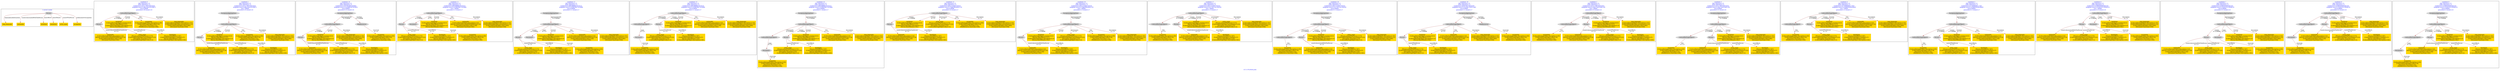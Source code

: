 digraph n0 {
fontcolor="blue"
remincross="true"
label="s11-s-19-artists.json"
subgraph cluster_0 {
label="1-correct model"
n2[style="filled",color="white",fillcolor="lightgray",label="Person1"];
n3[shape="plaintext",style="filled",fillcolor="gold",label="long_biography"];
n4[shape="plaintext",style="filled",fillcolor="gold",label="nationality"];
n5[shape="plaintext",style="filled",fillcolor="gold",label="birthDate"];
n6[shape="plaintext",style="filled",fillcolor="gold",label="deathDate"];
n7[shape="plaintext",style="filled",fillcolor="gold",label="artist_name"];
n8[shape="plaintext",style="filled",fillcolor="gold",label="occupation"];
}
subgraph cluster_1 {
label="candidate 0\nlink coherence:1.0\nnode coherence:1.0\nconfidence:0.42511789763835833\nmapping score:0.5861504103238971\ncost:6.99996\n-precision:0.29-recall:0.33"
n10[style="filled",color="white",fillcolor="lightgray",label="CulturalHeritageObject1"];
n11[style="filled",color="white",fillcolor="lightgray",label="Person1"];
n12[shape="plaintext",style="filled",fillcolor="gold",label="nationality\n[CulturalHeritageObject,description,0.42]\n[Person,countryAssociatedWithThePerson,0.29]\n[CulturalHeritageObject,title,0.244]\n[Document,classLink,0.045]"];
n13[shape="plaintext",style="filled",fillcolor="gold",label="birthDate\n[CulturalHeritageObject,created,0.613]\n[Person,dateOfBirth,0.227]\n[CulturalHeritageObject,description,0.12]\n[Person,dateOfDeath,0.041]"];
n14[shape="plaintext",style="filled",fillcolor="gold",label="artist_name\n[Person,nameOfThePerson,0.373]\n[CulturalHeritageObject,provenance,0.253]\n[Document,classLink,0.223]\n[CulturalHeritageObject,title,0.15]"];
n15[shape="plaintext",style="filled",fillcolor="gold",label="occupation\n[CulturalHeritageObject,description,0.595]\n[CulturalHeritageObject,title,0.18]\n[Document,classLink,0.131]\n[WebResource,classLink,0.094]"];
n16[shape="plaintext",style="filled",fillcolor="gold",label="long_biography\n[CulturalHeritageObject,description,0.707]\n[CulturalHeritageObject,provenance,0.152]\n[CulturalHeritageObject,title,0.083]\n[Document,classLink,0.058]"];
n17[shape="plaintext",style="filled",fillcolor="gold",label="deathDate\n[Person,dateOfBirth,0.387]\n[CulturalHeritageObject,created,0.37]\n[Person,dateOfDeath,0.182]\n[CulturalHeritageObject,description,0.061]"];
}
subgraph cluster_2 {
label="candidate 1\nlink coherence:1.0\nnode coherence:1.0\nconfidence:0.42511789763835833\nmapping score:0.5861504103238971\ncost:7.99994\n-precision:0.25-recall:0.33"
n19[style="filled",color="white",fillcolor="lightgray",label="CulturalHeritageObject1"];
n20[style="filled",color="white",fillcolor="lightgray",label="Person1"];
n21[style="filled",color="white",fillcolor="lightgray",label="EuropeanaAggregation1"];
n22[shape="plaintext",style="filled",fillcolor="gold",label="nationality\n[CulturalHeritageObject,description,0.42]\n[Person,countryAssociatedWithThePerson,0.29]\n[CulturalHeritageObject,title,0.244]\n[Document,classLink,0.045]"];
n23[shape="plaintext",style="filled",fillcolor="gold",label="birthDate\n[CulturalHeritageObject,created,0.613]\n[Person,dateOfBirth,0.227]\n[CulturalHeritageObject,description,0.12]\n[Person,dateOfDeath,0.041]"];
n24[shape="plaintext",style="filled",fillcolor="gold",label="artist_name\n[Person,nameOfThePerson,0.373]\n[CulturalHeritageObject,provenance,0.253]\n[Document,classLink,0.223]\n[CulturalHeritageObject,title,0.15]"];
n25[shape="plaintext",style="filled",fillcolor="gold",label="occupation\n[CulturalHeritageObject,description,0.595]\n[CulturalHeritageObject,title,0.18]\n[Document,classLink,0.131]\n[WebResource,classLink,0.094]"];
n26[shape="plaintext",style="filled",fillcolor="gold",label="long_biography\n[CulturalHeritageObject,description,0.707]\n[CulturalHeritageObject,provenance,0.152]\n[CulturalHeritageObject,title,0.083]\n[Document,classLink,0.058]"];
n27[shape="plaintext",style="filled",fillcolor="gold",label="deathDate\n[Person,dateOfBirth,0.387]\n[CulturalHeritageObject,created,0.37]\n[Person,dateOfDeath,0.182]\n[CulturalHeritageObject,description,0.061]"];
}
subgraph cluster_3 {
label="candidate 10\nlink coherence:1.0\nnode coherence:1.0\nconfidence:0.4107955862300963\nmapping score:0.5535985287433655\ncost:8.99992\n-precision:0.22-recall:0.33"
n29[style="filled",color="white",fillcolor="lightgray",label="CulturalHeritageObject1"];
n30[style="filled",color="white",fillcolor="lightgray",label="Person1"];
n31[style="filled",color="white",fillcolor="lightgray",label="EuropeanaAggregation1"];
n32[style="filled",color="white",fillcolor="lightgray",label="WebResource1"];
n33[shape="plaintext",style="filled",fillcolor="gold",label="nationality\n[CulturalHeritageObject,description,0.42]\n[Person,countryAssociatedWithThePerson,0.29]\n[CulturalHeritageObject,title,0.244]\n[Document,classLink,0.045]"];
n34[shape="plaintext",style="filled",fillcolor="gold",label="birthDate\n[CulturalHeritageObject,created,0.613]\n[Person,dateOfBirth,0.227]\n[CulturalHeritageObject,description,0.12]\n[Person,dateOfDeath,0.041]"];
n35[shape="plaintext",style="filled",fillcolor="gold",label="artist_name\n[Person,nameOfThePerson,0.373]\n[CulturalHeritageObject,provenance,0.253]\n[Document,classLink,0.223]\n[CulturalHeritageObject,title,0.15]"];
n36[shape="plaintext",style="filled",fillcolor="gold",label="long_biography\n[CulturalHeritageObject,description,0.707]\n[CulturalHeritageObject,provenance,0.152]\n[CulturalHeritageObject,title,0.083]\n[Document,classLink,0.058]"];
n37[shape="plaintext",style="filled",fillcolor="gold",label="occupation\n[CulturalHeritageObject,description,0.595]\n[CulturalHeritageObject,title,0.18]\n[Document,classLink,0.131]\n[WebResource,classLink,0.094]"];
n38[shape="plaintext",style="filled",fillcolor="gold",label="deathDate\n[Person,dateOfBirth,0.387]\n[CulturalHeritageObject,created,0.37]\n[Person,dateOfDeath,0.182]\n[CulturalHeritageObject,description,0.061]"];
}
subgraph cluster_4 {
label="candidate 11\nlink coherence:1.0\nnode coherence:1.0\nconfidence:0.40918888823016525\nmapping score:0.5530629627433884\ncost:7.99996\n-precision:0.12-recall:0.17"
n40[style="filled",color="white",fillcolor="lightgray",label="CulturalHeritageObject1"];
n41[style="filled",color="white",fillcolor="lightgray",label="Person1"];
n42[style="filled",color="white",fillcolor="lightgray",label="Document1"];
n43[shape="plaintext",style="filled",fillcolor="gold",label="birthDate\n[CulturalHeritageObject,created,0.613]\n[Person,dateOfBirth,0.227]\n[CulturalHeritageObject,description,0.12]\n[Person,dateOfDeath,0.041]"];
n44[shape="plaintext",style="filled",fillcolor="gold",label="artist_name\n[Person,nameOfThePerson,0.373]\n[CulturalHeritageObject,provenance,0.253]\n[Document,classLink,0.223]\n[CulturalHeritageObject,title,0.15]"];
n45[shape="plaintext",style="filled",fillcolor="gold",label="nationality\n[CulturalHeritageObject,description,0.42]\n[Person,countryAssociatedWithThePerson,0.29]\n[CulturalHeritageObject,title,0.244]\n[Document,classLink,0.045]"];
n46[shape="plaintext",style="filled",fillcolor="gold",label="long_biography\n[CulturalHeritageObject,description,0.707]\n[CulturalHeritageObject,provenance,0.152]\n[CulturalHeritageObject,title,0.083]\n[Document,classLink,0.058]"];
n47[shape="plaintext",style="filled",fillcolor="gold",label="occupation\n[CulturalHeritageObject,description,0.595]\n[CulturalHeritageObject,title,0.18]\n[Document,classLink,0.131]\n[WebResource,classLink,0.094]"];
n48[shape="plaintext",style="filled",fillcolor="gold",label="deathDate\n[Person,dateOfBirth,0.387]\n[CulturalHeritageObject,created,0.37]\n[Person,dateOfDeath,0.182]\n[CulturalHeritageObject,description,0.061]"];
}
subgraph cluster_5 {
label="candidate 12\nlink coherence:1.0\nnode coherence:1.0\nconfidence:0.40918888823016525\nmapping score:0.5530629627433884\ncost:8.99994\n-precision:0.11-recall:0.17"
n50[style="filled",color="white",fillcolor="lightgray",label="CulturalHeritageObject1"];
n51[style="filled",color="white",fillcolor="lightgray",label="Person1"];
n52[style="filled",color="white",fillcolor="lightgray",label="Document1"];
n53[style="filled",color="white",fillcolor="lightgray",label="EuropeanaAggregation1"];
n54[shape="plaintext",style="filled",fillcolor="gold",label="birthDate\n[CulturalHeritageObject,created,0.613]\n[Person,dateOfBirth,0.227]\n[CulturalHeritageObject,description,0.12]\n[Person,dateOfDeath,0.041]"];
n55[shape="plaintext",style="filled",fillcolor="gold",label="artist_name\n[Person,nameOfThePerson,0.373]\n[CulturalHeritageObject,provenance,0.253]\n[Document,classLink,0.223]\n[CulturalHeritageObject,title,0.15]"];
n56[shape="plaintext",style="filled",fillcolor="gold",label="nationality\n[CulturalHeritageObject,description,0.42]\n[Person,countryAssociatedWithThePerson,0.29]\n[CulturalHeritageObject,title,0.244]\n[Document,classLink,0.045]"];
n57[shape="plaintext",style="filled",fillcolor="gold",label="long_biography\n[CulturalHeritageObject,description,0.707]\n[CulturalHeritageObject,provenance,0.152]\n[CulturalHeritageObject,title,0.083]\n[Document,classLink,0.058]"];
n58[shape="plaintext",style="filled",fillcolor="gold",label="occupation\n[CulturalHeritageObject,description,0.595]\n[CulturalHeritageObject,title,0.18]\n[Document,classLink,0.131]\n[WebResource,classLink,0.094]"];
n59[shape="plaintext",style="filled",fillcolor="gold",label="deathDate\n[Person,dateOfBirth,0.387]\n[CulturalHeritageObject,created,0.37]\n[Person,dateOfDeath,0.182]\n[CulturalHeritageObject,description,0.061]"];
}
subgraph cluster_6 {
label="candidate 13\nlink coherence:1.0\nnode coherence:1.0\nconfidence:0.40918888823016525\nmapping score:0.5530629627433884\ncost:8.99995\n-precision:0.11-recall:0.17"
n61[style="filled",color="white",fillcolor="lightgray",label="CulturalHeritageObject1"];
n62[style="filled",color="white",fillcolor="lightgray",label="CulturalHeritageObject2"];
n63[style="filled",color="white",fillcolor="lightgray",label="Person1"];
n64[style="filled",color="white",fillcolor="lightgray",label="Document2"];
n65[shape="plaintext",style="filled",fillcolor="gold",label="occupation\n[CulturalHeritageObject,description,0.595]\n[CulturalHeritageObject,title,0.18]\n[Document,classLink,0.131]\n[WebResource,classLink,0.094]"];
n66[shape="plaintext",style="filled",fillcolor="gold",label="birthDate\n[CulturalHeritageObject,created,0.613]\n[Person,dateOfBirth,0.227]\n[CulturalHeritageObject,description,0.12]\n[Person,dateOfDeath,0.041]"];
n67[shape="plaintext",style="filled",fillcolor="gold",label="artist_name\n[Person,nameOfThePerson,0.373]\n[CulturalHeritageObject,provenance,0.253]\n[Document,classLink,0.223]\n[CulturalHeritageObject,title,0.15]"];
n68[shape="plaintext",style="filled",fillcolor="gold",label="nationality\n[CulturalHeritageObject,description,0.42]\n[Person,countryAssociatedWithThePerson,0.29]\n[CulturalHeritageObject,title,0.244]\n[Document,classLink,0.045]"];
n69[shape="plaintext",style="filled",fillcolor="gold",label="long_biography\n[CulturalHeritageObject,description,0.707]\n[CulturalHeritageObject,provenance,0.152]\n[CulturalHeritageObject,title,0.083]\n[Document,classLink,0.058]"];
n70[shape="plaintext",style="filled",fillcolor="gold",label="deathDate\n[Person,dateOfBirth,0.387]\n[CulturalHeritageObject,created,0.37]\n[Person,dateOfDeath,0.182]\n[CulturalHeritageObject,description,0.061]"];
}
subgraph cluster_7 {
label="candidate 14\nlink coherence:1.0\nnode coherence:1.0\nconfidence:0.40918888823016525\nmapping score:0.5530629627433884\ncost:9.99993\n-precision:0.1-recall:0.17"
n72[style="filled",color="white",fillcolor="lightgray",label="CulturalHeritageObject1"];
n73[style="filled",color="white",fillcolor="lightgray",label="CulturalHeritageObject2"];
n74[style="filled",color="white",fillcolor="lightgray",label="Person1"];
n75[style="filled",color="white",fillcolor="lightgray",label="Document2"];
n76[style="filled",color="white",fillcolor="lightgray",label="EuropeanaAggregation1"];
n77[shape="plaintext",style="filled",fillcolor="gold",label="occupation\n[CulturalHeritageObject,description,0.595]\n[CulturalHeritageObject,title,0.18]\n[Document,classLink,0.131]\n[WebResource,classLink,0.094]"];
n78[shape="plaintext",style="filled",fillcolor="gold",label="birthDate\n[CulturalHeritageObject,created,0.613]\n[Person,dateOfBirth,0.227]\n[CulturalHeritageObject,description,0.12]\n[Person,dateOfDeath,0.041]"];
n79[shape="plaintext",style="filled",fillcolor="gold",label="artist_name\n[Person,nameOfThePerson,0.373]\n[CulturalHeritageObject,provenance,0.253]\n[Document,classLink,0.223]\n[CulturalHeritageObject,title,0.15]"];
n80[shape="plaintext",style="filled",fillcolor="gold",label="nationality\n[CulturalHeritageObject,description,0.42]\n[Person,countryAssociatedWithThePerson,0.29]\n[CulturalHeritageObject,title,0.244]\n[Document,classLink,0.045]"];
n81[shape="plaintext",style="filled",fillcolor="gold",label="long_biography\n[CulturalHeritageObject,description,0.707]\n[CulturalHeritageObject,provenance,0.152]\n[CulturalHeritageObject,title,0.083]\n[Document,classLink,0.058]"];
n82[shape="plaintext",style="filled",fillcolor="gold",label="deathDate\n[Person,dateOfBirth,0.387]\n[CulturalHeritageObject,created,0.37]\n[Person,dateOfDeath,0.182]\n[CulturalHeritageObject,description,0.061]"];
}
subgraph cluster_8 {
label="candidate 15\nlink coherence:1.0\nnode coherence:1.0\nconfidence:0.4051153483793024\nmapping score:0.5794828939042119\ncost:6.99996\n-precision:0.14-recall:0.17"
n84[style="filled",color="white",fillcolor="lightgray",label="CulturalHeritageObject1"];
n85[style="filled",color="white",fillcolor="lightgray",label="Person1"];
n86[shape="plaintext",style="filled",fillcolor="gold",label="nationality\n[CulturalHeritageObject,description,0.42]\n[Person,countryAssociatedWithThePerson,0.29]\n[CulturalHeritageObject,title,0.244]\n[Document,classLink,0.045]"];
n87[shape="plaintext",style="filled",fillcolor="gold",label="birthDate\n[CulturalHeritageObject,created,0.613]\n[Person,dateOfBirth,0.227]\n[CulturalHeritageObject,description,0.12]\n[Person,dateOfDeath,0.041]"];
n88[shape="plaintext",style="filled",fillcolor="gold",label="artist_name\n[Person,nameOfThePerson,0.373]\n[CulturalHeritageObject,provenance,0.253]\n[Document,classLink,0.223]\n[CulturalHeritageObject,title,0.15]"];
n89[shape="plaintext",style="filled",fillcolor="gold",label="occupation\n[CulturalHeritageObject,description,0.595]\n[CulturalHeritageObject,title,0.18]\n[Document,classLink,0.131]\n[WebResource,classLink,0.094]"];
n90[shape="plaintext",style="filled",fillcolor="gold",label="long_biography\n[CulturalHeritageObject,description,0.707]\n[CulturalHeritageObject,provenance,0.152]\n[CulturalHeritageObject,title,0.083]\n[Document,classLink,0.058]"];
n91[shape="plaintext",style="filled",fillcolor="gold",label="deathDate\n[Person,dateOfBirth,0.387]\n[CulturalHeritageObject,created,0.37]\n[Person,dateOfDeath,0.182]\n[CulturalHeritageObject,description,0.061]"];
}
subgraph cluster_9 {
label="candidate 16\nlink coherence:1.0\nnode coherence:1.0\nconfidence:0.4051153483793024\nmapping score:0.5794828939042119\ncost:7.99994\n-precision:0.12-recall:0.17"
n93[style="filled",color="white",fillcolor="lightgray",label="CulturalHeritageObject1"];
n94[style="filled",color="white",fillcolor="lightgray",label="Person1"];
n95[style="filled",color="white",fillcolor="lightgray",label="EuropeanaAggregation1"];
n96[shape="plaintext",style="filled",fillcolor="gold",label="nationality\n[CulturalHeritageObject,description,0.42]\n[Person,countryAssociatedWithThePerson,0.29]\n[CulturalHeritageObject,title,0.244]\n[Document,classLink,0.045]"];
n97[shape="plaintext",style="filled",fillcolor="gold",label="birthDate\n[CulturalHeritageObject,created,0.613]\n[Person,dateOfBirth,0.227]\n[CulturalHeritageObject,description,0.12]\n[Person,dateOfDeath,0.041]"];
n98[shape="plaintext",style="filled",fillcolor="gold",label="artist_name\n[Person,nameOfThePerson,0.373]\n[CulturalHeritageObject,provenance,0.253]\n[Document,classLink,0.223]\n[CulturalHeritageObject,title,0.15]"];
n99[shape="plaintext",style="filled",fillcolor="gold",label="occupation\n[CulturalHeritageObject,description,0.595]\n[CulturalHeritageObject,title,0.18]\n[Document,classLink,0.131]\n[WebResource,classLink,0.094]"];
n100[shape="plaintext",style="filled",fillcolor="gold",label="long_biography\n[CulturalHeritageObject,description,0.707]\n[CulturalHeritageObject,provenance,0.152]\n[CulturalHeritageObject,title,0.083]\n[Document,classLink,0.058]"];
n101[shape="plaintext",style="filled",fillcolor="gold",label="deathDate\n[Person,dateOfBirth,0.387]\n[CulturalHeritageObject,created,0.37]\n[Person,dateOfDeath,0.182]\n[CulturalHeritageObject,description,0.061]"];
}
subgraph cluster_10 {
label="candidate 17\nlink coherence:1.0\nnode coherence:1.0\nconfidence:0.4051153483793024\nmapping score:0.5517051161264341\ncost:7.99995\n-precision:0.12-recall:0.17"
n103[style="filled",color="white",fillcolor="lightgray",label="CulturalHeritageObject1"];
n104[style="filled",color="white",fillcolor="lightgray",label="CulturalHeritageObject2"];
n105[style="filled",color="white",fillcolor="lightgray",label="Person1"];
n106[shape="plaintext",style="filled",fillcolor="gold",label="nationality\n[CulturalHeritageObject,description,0.42]\n[Person,countryAssociatedWithThePerson,0.29]\n[CulturalHeritageObject,title,0.244]\n[Document,classLink,0.045]"];
n107[shape="plaintext",style="filled",fillcolor="gold",label="birthDate\n[CulturalHeritageObject,created,0.613]\n[Person,dateOfBirth,0.227]\n[CulturalHeritageObject,description,0.12]\n[Person,dateOfDeath,0.041]"];
n108[shape="plaintext",style="filled",fillcolor="gold",label="artist_name\n[Person,nameOfThePerson,0.373]\n[CulturalHeritageObject,provenance,0.253]\n[Document,classLink,0.223]\n[CulturalHeritageObject,title,0.15]"];
n109[shape="plaintext",style="filled",fillcolor="gold",label="long_biography\n[CulturalHeritageObject,description,0.707]\n[CulturalHeritageObject,provenance,0.152]\n[CulturalHeritageObject,title,0.083]\n[Document,classLink,0.058]"];
n110[shape="plaintext",style="filled",fillcolor="gold",label="occupation\n[CulturalHeritageObject,description,0.595]\n[CulturalHeritageObject,title,0.18]\n[Document,classLink,0.131]\n[WebResource,classLink,0.094]"];
n111[shape="plaintext",style="filled",fillcolor="gold",label="deathDate\n[Person,dateOfBirth,0.387]\n[CulturalHeritageObject,created,0.37]\n[Person,dateOfDeath,0.182]\n[CulturalHeritageObject,description,0.061]"];
}
subgraph cluster_11 {
label="candidate 18\nlink coherence:1.0\nnode coherence:1.0\nconfidence:0.4051153483793024\nmapping score:0.5517051161264341\ncost:8.99993\n-precision:0.11-recall:0.17"
n113[style="filled",color="white",fillcolor="lightgray",label="CulturalHeritageObject1"];
n114[style="filled",color="white",fillcolor="lightgray",label="CulturalHeritageObject2"];
n115[style="filled",color="white",fillcolor="lightgray",label="Person1"];
n116[style="filled",color="white",fillcolor="lightgray",label="EuropeanaAggregation1"];
n117[shape="plaintext",style="filled",fillcolor="gold",label="nationality\n[CulturalHeritageObject,description,0.42]\n[Person,countryAssociatedWithThePerson,0.29]\n[CulturalHeritageObject,title,0.244]\n[Document,classLink,0.045]"];
n118[shape="plaintext",style="filled",fillcolor="gold",label="birthDate\n[CulturalHeritageObject,created,0.613]\n[Person,dateOfBirth,0.227]\n[CulturalHeritageObject,description,0.12]\n[Person,dateOfDeath,0.041]"];
n119[shape="plaintext",style="filled",fillcolor="gold",label="artist_name\n[Person,nameOfThePerson,0.373]\n[CulturalHeritageObject,provenance,0.253]\n[Document,classLink,0.223]\n[CulturalHeritageObject,title,0.15]"];
n120[shape="plaintext",style="filled",fillcolor="gold",label="long_biography\n[CulturalHeritageObject,description,0.707]\n[CulturalHeritageObject,provenance,0.152]\n[CulturalHeritageObject,title,0.083]\n[Document,classLink,0.058]"];
n121[shape="plaintext",style="filled",fillcolor="gold",label="occupation\n[CulturalHeritageObject,description,0.595]\n[CulturalHeritageObject,title,0.18]\n[Document,classLink,0.131]\n[WebResource,classLink,0.094]"];
n122[shape="plaintext",style="filled",fillcolor="gold",label="deathDate\n[Person,dateOfBirth,0.387]\n[CulturalHeritageObject,created,0.37]\n[Person,dateOfDeath,0.182]\n[CulturalHeritageObject,description,0.061]"];
}
subgraph cluster_12 {
label="candidate 19\nlink coherence:1.0\nnode coherence:1.0\nconfidence:0.4030785376034387\nmapping score:0.5510261792011463\ncost:8.99992\n-precision:0.11-recall:0.17"
n124[style="filled",color="white",fillcolor="lightgray",label="CulturalHeritageObject1"];
n125[style="filled",color="white",fillcolor="lightgray",label="Person1"];
n126[style="filled",color="white",fillcolor="lightgray",label="EuropeanaAggregation1"];
n127[style="filled",color="white",fillcolor="lightgray",label="WebResource1"];
n128[shape="plaintext",style="filled",fillcolor="gold",label="birthDate\n[CulturalHeritageObject,created,0.613]\n[Person,dateOfBirth,0.227]\n[CulturalHeritageObject,description,0.12]\n[Person,dateOfDeath,0.041]"];
n129[shape="plaintext",style="filled",fillcolor="gold",label="artist_name\n[Person,nameOfThePerson,0.373]\n[CulturalHeritageObject,provenance,0.253]\n[Document,classLink,0.223]\n[CulturalHeritageObject,title,0.15]"];
n130[shape="plaintext",style="filled",fillcolor="gold",label="nationality\n[CulturalHeritageObject,description,0.42]\n[Person,countryAssociatedWithThePerson,0.29]\n[CulturalHeritageObject,title,0.244]\n[Document,classLink,0.045]"];
n131[shape="plaintext",style="filled",fillcolor="gold",label="long_biography\n[CulturalHeritageObject,description,0.707]\n[CulturalHeritageObject,provenance,0.152]\n[CulturalHeritageObject,title,0.083]\n[Document,classLink,0.058]"];
n132[shape="plaintext",style="filled",fillcolor="gold",label="occupation\n[CulturalHeritageObject,description,0.595]\n[CulturalHeritageObject,title,0.18]\n[Document,classLink,0.131]\n[WebResource,classLink,0.094]"];
n133[shape="plaintext",style="filled",fillcolor="gold",label="deathDate\n[Person,dateOfBirth,0.387]\n[CulturalHeritageObject,created,0.37]\n[Person,dateOfDeath,0.182]\n[CulturalHeritageObject,description,0.061]"];
}
subgraph cluster_13 {
label="candidate 2\nlink coherence:1.0\nnode coherence:1.0\nconfidence:0.42511789763835833\nmapping score:0.5583726325461195\ncost:7.99995\n-precision:0.25-recall:0.33"
n135[style="filled",color="white",fillcolor="lightgray",label="CulturalHeritageObject1"];
n136[style="filled",color="white",fillcolor="lightgray",label="CulturalHeritageObject2"];
n137[style="filled",color="white",fillcolor="lightgray",label="Person1"];
n138[shape="plaintext",style="filled",fillcolor="gold",label="nationality\n[CulturalHeritageObject,description,0.42]\n[Person,countryAssociatedWithThePerson,0.29]\n[CulturalHeritageObject,title,0.244]\n[Document,classLink,0.045]"];
n139[shape="plaintext",style="filled",fillcolor="gold",label="birthDate\n[CulturalHeritageObject,created,0.613]\n[Person,dateOfBirth,0.227]\n[CulturalHeritageObject,description,0.12]\n[Person,dateOfDeath,0.041]"];
n140[shape="plaintext",style="filled",fillcolor="gold",label="artist_name\n[Person,nameOfThePerson,0.373]\n[CulturalHeritageObject,provenance,0.253]\n[Document,classLink,0.223]\n[CulturalHeritageObject,title,0.15]"];
n141[shape="plaintext",style="filled",fillcolor="gold",label="long_biography\n[CulturalHeritageObject,description,0.707]\n[CulturalHeritageObject,provenance,0.152]\n[CulturalHeritageObject,title,0.083]\n[Document,classLink,0.058]"];
n142[shape="plaintext",style="filled",fillcolor="gold",label="occupation\n[CulturalHeritageObject,description,0.595]\n[CulturalHeritageObject,title,0.18]\n[Document,classLink,0.131]\n[WebResource,classLink,0.094]"];
n143[shape="plaintext",style="filled",fillcolor="gold",label="deathDate\n[Person,dateOfBirth,0.387]\n[CulturalHeritageObject,created,0.37]\n[Person,dateOfDeath,0.182]\n[CulturalHeritageObject,description,0.061]"];
}
subgraph cluster_14 {
label="candidate 3\nlink coherence:1.0\nnode coherence:1.0\nconfidence:0.42511789763835833\nmapping score:0.5583726325461195\ncost:8.99993\n-precision:0.22-recall:0.33"
n145[style="filled",color="white",fillcolor="lightgray",label="CulturalHeritageObject1"];
n146[style="filled",color="white",fillcolor="lightgray",label="CulturalHeritageObject2"];
n147[style="filled",color="white",fillcolor="lightgray",label="Person1"];
n148[style="filled",color="white",fillcolor="lightgray",label="EuropeanaAggregation1"];
n149[shape="plaintext",style="filled",fillcolor="gold",label="nationality\n[CulturalHeritageObject,description,0.42]\n[Person,countryAssociatedWithThePerson,0.29]\n[CulturalHeritageObject,title,0.244]\n[Document,classLink,0.045]"];
n150[shape="plaintext",style="filled",fillcolor="gold",label="birthDate\n[CulturalHeritageObject,created,0.613]\n[Person,dateOfBirth,0.227]\n[CulturalHeritageObject,description,0.12]\n[Person,dateOfDeath,0.041]"];
n151[shape="plaintext",style="filled",fillcolor="gold",label="artist_name\n[Person,nameOfThePerson,0.373]\n[CulturalHeritageObject,provenance,0.253]\n[Document,classLink,0.223]\n[CulturalHeritageObject,title,0.15]"];
n152[shape="plaintext",style="filled",fillcolor="gold",label="long_biography\n[CulturalHeritageObject,description,0.707]\n[CulturalHeritageObject,provenance,0.152]\n[CulturalHeritageObject,title,0.083]\n[Document,classLink,0.058]"];
n153[shape="plaintext",style="filled",fillcolor="gold",label="occupation\n[CulturalHeritageObject,description,0.595]\n[CulturalHeritageObject,title,0.18]\n[Document,classLink,0.131]\n[WebResource,classLink,0.094]"];
n154[shape="plaintext",style="filled",fillcolor="gold",label="deathDate\n[Person,dateOfBirth,0.387]\n[CulturalHeritageObject,created,0.37]\n[Person,dateOfDeath,0.182]\n[CulturalHeritageObject,description,0.061]"];
}
subgraph cluster_15 {
label="candidate 4\nlink coherence:1.0\nnode coherence:1.0\nconfidence:0.4174008490117007\nmapping score:0.5558002830039003\ncost:7.99995\n-precision:0.12-recall:0.17"
n156[style="filled",color="white",fillcolor="lightgray",label="CulturalHeritageObject1"];
n157[style="filled",color="white",fillcolor="lightgray",label="CulturalHeritageObject2"];
n158[style="filled",color="white",fillcolor="lightgray",label="Person1"];
n159[shape="plaintext",style="filled",fillcolor="gold",label="birthDate\n[CulturalHeritageObject,created,0.613]\n[Person,dateOfBirth,0.227]\n[CulturalHeritageObject,description,0.12]\n[Person,dateOfDeath,0.041]"];
n160[shape="plaintext",style="filled",fillcolor="gold",label="artist_name\n[Person,nameOfThePerson,0.373]\n[CulturalHeritageObject,provenance,0.253]\n[Document,classLink,0.223]\n[CulturalHeritageObject,title,0.15]"];
n161[shape="plaintext",style="filled",fillcolor="gold",label="nationality\n[CulturalHeritageObject,description,0.42]\n[Person,countryAssociatedWithThePerson,0.29]\n[CulturalHeritageObject,title,0.244]\n[Document,classLink,0.045]"];
n162[shape="plaintext",style="filled",fillcolor="gold",label="long_biography\n[CulturalHeritageObject,description,0.707]\n[CulturalHeritageObject,provenance,0.152]\n[CulturalHeritageObject,title,0.083]\n[Document,classLink,0.058]"];
n163[shape="plaintext",style="filled",fillcolor="gold",label="occupation\n[CulturalHeritageObject,description,0.595]\n[CulturalHeritageObject,title,0.18]\n[Document,classLink,0.131]\n[WebResource,classLink,0.094]"];
n164[shape="plaintext",style="filled",fillcolor="gold",label="deathDate\n[Person,dateOfBirth,0.387]\n[CulturalHeritageObject,created,0.37]\n[Person,dateOfDeath,0.182]\n[CulturalHeritageObject,description,0.061]"];
}
subgraph cluster_16 {
label="candidate 5\nlink coherence:1.0\nnode coherence:1.0\nconfidence:0.4174008490117007\nmapping score:0.5558002830039003\ncost:8.99993\n-precision:0.11-recall:0.17"
n166[style="filled",color="white",fillcolor="lightgray",label="CulturalHeritageObject1"];
n167[style="filled",color="white",fillcolor="lightgray",label="CulturalHeritageObject2"];
n168[style="filled",color="white",fillcolor="lightgray",label="Person1"];
n169[style="filled",color="white",fillcolor="lightgray",label="EuropeanaAggregation1"];
n170[shape="plaintext",style="filled",fillcolor="gold",label="birthDate\n[CulturalHeritageObject,created,0.613]\n[Person,dateOfBirth,0.227]\n[CulturalHeritageObject,description,0.12]\n[Person,dateOfDeath,0.041]"];
n171[shape="plaintext",style="filled",fillcolor="gold",label="artist_name\n[Person,nameOfThePerson,0.373]\n[CulturalHeritageObject,provenance,0.253]\n[Document,classLink,0.223]\n[CulturalHeritageObject,title,0.15]"];
n172[shape="plaintext",style="filled",fillcolor="gold",label="nationality\n[CulturalHeritageObject,description,0.42]\n[Person,countryAssociatedWithThePerson,0.29]\n[CulturalHeritageObject,title,0.244]\n[Document,classLink,0.045]"];
n173[shape="plaintext",style="filled",fillcolor="gold",label="long_biography\n[CulturalHeritageObject,description,0.707]\n[CulturalHeritageObject,provenance,0.152]\n[CulturalHeritageObject,title,0.083]\n[Document,classLink,0.058]"];
n174[shape="plaintext",style="filled",fillcolor="gold",label="occupation\n[CulturalHeritageObject,description,0.595]\n[CulturalHeritageObject,title,0.18]\n[Document,classLink,0.131]\n[WebResource,classLink,0.094]"];
n175[shape="plaintext",style="filled",fillcolor="gold",label="deathDate\n[Person,dateOfBirth,0.387]\n[CulturalHeritageObject,created,0.37]\n[Person,dateOfDeath,0.182]\n[CulturalHeritageObject,description,0.061]"];
}
subgraph cluster_17 {
label="candidate 6\nlink coherence:1.0\nnode coherence:1.0\nconfidence:0.41690593685682287\nmapping score:0.5556353122856076\ncost:7.99996\n-precision:0.25-recall:0.33"
n177[style="filled",color="white",fillcolor="lightgray",label="CulturalHeritageObject1"];
n178[style="filled",color="white",fillcolor="lightgray",label="Person1"];
n179[style="filled",color="white",fillcolor="lightgray",label="Document1"];
n180[shape="plaintext",style="filled",fillcolor="gold",label="nationality\n[CulturalHeritageObject,description,0.42]\n[Person,countryAssociatedWithThePerson,0.29]\n[CulturalHeritageObject,title,0.244]\n[Document,classLink,0.045]"];
n181[shape="plaintext",style="filled",fillcolor="gold",label="birthDate\n[CulturalHeritageObject,created,0.613]\n[Person,dateOfBirth,0.227]\n[CulturalHeritageObject,description,0.12]\n[Person,dateOfDeath,0.041]"];
n182[shape="plaintext",style="filled",fillcolor="gold",label="artist_name\n[Person,nameOfThePerson,0.373]\n[CulturalHeritageObject,provenance,0.253]\n[Document,classLink,0.223]\n[CulturalHeritageObject,title,0.15]"];
n183[shape="plaintext",style="filled",fillcolor="gold",label="long_biography\n[CulturalHeritageObject,description,0.707]\n[CulturalHeritageObject,provenance,0.152]\n[CulturalHeritageObject,title,0.083]\n[Document,classLink,0.058]"];
n184[shape="plaintext",style="filled",fillcolor="gold",label="occupation\n[CulturalHeritageObject,description,0.595]\n[CulturalHeritageObject,title,0.18]\n[Document,classLink,0.131]\n[WebResource,classLink,0.094]"];
n185[shape="plaintext",style="filled",fillcolor="gold",label="deathDate\n[Person,dateOfBirth,0.387]\n[CulturalHeritageObject,created,0.37]\n[Person,dateOfDeath,0.182]\n[CulturalHeritageObject,description,0.061]"];
}
subgraph cluster_18 {
label="candidate 7\nlink coherence:1.0\nnode coherence:1.0\nconfidence:0.41690593685682287\nmapping score:0.5556353122856076\ncost:8.99994\n-precision:0.22-recall:0.33"
n187[style="filled",color="white",fillcolor="lightgray",label="CulturalHeritageObject1"];
n188[style="filled",color="white",fillcolor="lightgray",label="Person1"];
n189[style="filled",color="white",fillcolor="lightgray",label="Document1"];
n190[style="filled",color="white",fillcolor="lightgray",label="EuropeanaAggregation1"];
n191[shape="plaintext",style="filled",fillcolor="gold",label="nationality\n[CulturalHeritageObject,description,0.42]\n[Person,countryAssociatedWithThePerson,0.29]\n[CulturalHeritageObject,title,0.244]\n[Document,classLink,0.045]"];
n192[shape="plaintext",style="filled",fillcolor="gold",label="birthDate\n[CulturalHeritageObject,created,0.613]\n[Person,dateOfBirth,0.227]\n[CulturalHeritageObject,description,0.12]\n[Person,dateOfDeath,0.041]"];
n193[shape="plaintext",style="filled",fillcolor="gold",label="artist_name\n[Person,nameOfThePerson,0.373]\n[CulturalHeritageObject,provenance,0.253]\n[Document,classLink,0.223]\n[CulturalHeritageObject,title,0.15]"];
n194[shape="plaintext",style="filled",fillcolor="gold",label="long_biography\n[CulturalHeritageObject,description,0.707]\n[CulturalHeritageObject,provenance,0.152]\n[CulturalHeritageObject,title,0.083]\n[Document,classLink,0.058]"];
n195[shape="plaintext",style="filled",fillcolor="gold",label="occupation\n[CulturalHeritageObject,description,0.595]\n[CulturalHeritageObject,title,0.18]\n[Document,classLink,0.131]\n[WebResource,classLink,0.094]"];
n196[shape="plaintext",style="filled",fillcolor="gold",label="deathDate\n[Person,dateOfBirth,0.387]\n[CulturalHeritageObject,created,0.37]\n[Person,dateOfDeath,0.182]\n[CulturalHeritageObject,description,0.061]"];
}
subgraph cluster_19 {
label="candidate 8\nlink coherence:1.0\nnode coherence:1.0\nconfidence:0.41690593685682287\nmapping score:0.5556353122856076\ncost:8.99995\n-precision:0.22-recall:0.33"
n198[style="filled",color="white",fillcolor="lightgray",label="CulturalHeritageObject1"];
n199[style="filled",color="white",fillcolor="lightgray",label="CulturalHeritageObject2"];
n200[style="filled",color="white",fillcolor="lightgray",label="Person1"];
n201[style="filled",color="white",fillcolor="lightgray",label="Document2"];
n202[shape="plaintext",style="filled",fillcolor="gold",label="nationality\n[CulturalHeritageObject,description,0.42]\n[Person,countryAssociatedWithThePerson,0.29]\n[CulturalHeritageObject,title,0.244]\n[Document,classLink,0.045]"];
n203[shape="plaintext",style="filled",fillcolor="gold",label="occupation\n[CulturalHeritageObject,description,0.595]\n[CulturalHeritageObject,title,0.18]\n[Document,classLink,0.131]\n[WebResource,classLink,0.094]"];
n204[shape="plaintext",style="filled",fillcolor="gold",label="birthDate\n[CulturalHeritageObject,created,0.613]\n[Person,dateOfBirth,0.227]\n[CulturalHeritageObject,description,0.12]\n[Person,dateOfDeath,0.041]"];
n205[shape="plaintext",style="filled",fillcolor="gold",label="artist_name\n[Person,nameOfThePerson,0.373]\n[CulturalHeritageObject,provenance,0.253]\n[Document,classLink,0.223]\n[CulturalHeritageObject,title,0.15]"];
n206[shape="plaintext",style="filled",fillcolor="gold",label="long_biography\n[CulturalHeritageObject,description,0.707]\n[CulturalHeritageObject,provenance,0.152]\n[CulturalHeritageObject,title,0.083]\n[Document,classLink,0.058]"];
n207[shape="plaintext",style="filled",fillcolor="gold",label="deathDate\n[Person,dateOfBirth,0.387]\n[CulturalHeritageObject,created,0.37]\n[Person,dateOfDeath,0.182]\n[CulturalHeritageObject,description,0.061]"];
}
subgraph cluster_20 {
label="candidate 9\nlink coherence:1.0\nnode coherence:1.0\nconfidence:0.41690593685682287\nmapping score:0.5556353122856076\ncost:9.99993\n-precision:0.2-recall:0.33"
n209[style="filled",color="white",fillcolor="lightgray",label="CulturalHeritageObject1"];
n210[style="filled",color="white",fillcolor="lightgray",label="CulturalHeritageObject2"];
n211[style="filled",color="white",fillcolor="lightgray",label="Person1"];
n212[style="filled",color="white",fillcolor="lightgray",label="Document2"];
n213[style="filled",color="white",fillcolor="lightgray",label="EuropeanaAggregation1"];
n214[shape="plaintext",style="filled",fillcolor="gold",label="nationality\n[CulturalHeritageObject,description,0.42]\n[Person,countryAssociatedWithThePerson,0.29]\n[CulturalHeritageObject,title,0.244]\n[Document,classLink,0.045]"];
n215[shape="plaintext",style="filled",fillcolor="gold",label="occupation\n[CulturalHeritageObject,description,0.595]\n[CulturalHeritageObject,title,0.18]\n[Document,classLink,0.131]\n[WebResource,classLink,0.094]"];
n216[shape="plaintext",style="filled",fillcolor="gold",label="birthDate\n[CulturalHeritageObject,created,0.613]\n[Person,dateOfBirth,0.227]\n[CulturalHeritageObject,description,0.12]\n[Person,dateOfDeath,0.041]"];
n217[shape="plaintext",style="filled",fillcolor="gold",label="artist_name\n[Person,nameOfThePerson,0.373]\n[CulturalHeritageObject,provenance,0.253]\n[Document,classLink,0.223]\n[CulturalHeritageObject,title,0.15]"];
n218[shape="plaintext",style="filled",fillcolor="gold",label="long_biography\n[CulturalHeritageObject,description,0.707]\n[CulturalHeritageObject,provenance,0.152]\n[CulturalHeritageObject,title,0.083]\n[Document,classLink,0.058]"];
n219[shape="plaintext",style="filled",fillcolor="gold",label="deathDate\n[Person,dateOfBirth,0.387]\n[CulturalHeritageObject,created,0.37]\n[Person,dateOfDeath,0.182]\n[CulturalHeritageObject,description,0.061]"];
}
n2 -> n3[color="brown",fontcolor="black",label="biographicalInformation"]
n2 -> n4[color="brown",fontcolor="black",label="countryAssociatedWithThePerson"]
n2 -> n5[color="brown",fontcolor="black",label="dateOfBirth"]
n2 -> n6[color="brown",fontcolor="black",label="dateOfDeath"]
n2 -> n7[color="brown",fontcolor="black",label="nameOfThePerson"]
n2 -> n8[color="brown",fontcolor="black",label="professionOrOccupation"]
n10 -> n11[color="brown",fontcolor="black",label="creator\nw=0.99996"]
n11 -> n12[color="brown",fontcolor="black",label="countryAssociatedWithThePerson\nw=1.0"]
n10 -> n13[color="brown",fontcolor="black",label="created\nw=1.0"]
n11 -> n14[color="brown",fontcolor="black",label="nameOfThePerson\nw=1.0"]
n10 -> n15[color="brown",fontcolor="black",label="title\nw=1.0"]
n10 -> n16[color="brown",fontcolor="black",label="description\nw=1.0"]
n11 -> n17[color="brown",fontcolor="black",label="dateOfBirth\nw=1.0"]
n19 -> n20[color="brown",fontcolor="black",label="creator\nw=0.99996"]
n21 -> n19[color="brown",fontcolor="black",label="aggregatedCHO\nw=0.99998"]
n20 -> n22[color="brown",fontcolor="black",label="countryAssociatedWithThePerson\nw=1.0"]
n19 -> n23[color="brown",fontcolor="black",label="created\nw=1.0"]
n20 -> n24[color="brown",fontcolor="black",label="nameOfThePerson\nw=1.0"]
n19 -> n25[color="brown",fontcolor="black",label="title\nw=1.0"]
n19 -> n26[color="brown",fontcolor="black",label="description\nw=1.0"]
n20 -> n27[color="brown",fontcolor="black",label="dateOfBirth\nw=1.0"]
n29 -> n30[color="brown",fontcolor="black",label="creator\nw=0.99996"]
n31 -> n29[color="brown",fontcolor="black",label="aggregatedCHO\nw=0.99998"]
n31 -> n32[color="brown",fontcolor="black",label="hasView\nw=0.99998"]
n30 -> n33[color="brown",fontcolor="black",label="countryAssociatedWithThePerson\nw=1.0"]
n29 -> n34[color="brown",fontcolor="black",label="created\nw=1.0"]
n30 -> n35[color="brown",fontcolor="black",label="nameOfThePerson\nw=1.0"]
n29 -> n36[color="brown",fontcolor="black",label="description\nw=1.0"]
n32 -> n37[color="brown",fontcolor="black",label="classLink\nw=1.0"]
n30 -> n38[color="brown",fontcolor="black",label="dateOfBirth\nw=1.0"]
n40 -> n41[color="brown",fontcolor="black",label="creator\nw=0.99996"]
n40 -> n42[color="brown",fontcolor="black",label="page\nw=1.0"]
n40 -> n43[color="brown",fontcolor="black",label="created\nw=1.0"]
n41 -> n44[color="brown",fontcolor="black",label="nameOfThePerson\nw=1.0"]
n40 -> n45[color="brown",fontcolor="black",label="title\nw=1.0"]
n40 -> n46[color="brown",fontcolor="black",label="description\nw=1.0"]
n42 -> n47[color="brown",fontcolor="black",label="classLink\nw=1.0"]
n41 -> n48[color="brown",fontcolor="black",label="dateOfBirth\nw=1.0"]
n50 -> n51[color="brown",fontcolor="black",label="creator\nw=0.99996"]
n50 -> n52[color="brown",fontcolor="black",label="page\nw=1.0"]
n53 -> n50[color="brown",fontcolor="black",label="aggregatedCHO\nw=0.99998"]
n50 -> n54[color="brown",fontcolor="black",label="created\nw=1.0"]
n51 -> n55[color="brown",fontcolor="black",label="nameOfThePerson\nw=1.0"]
n50 -> n56[color="brown",fontcolor="black",label="title\nw=1.0"]
n50 -> n57[color="brown",fontcolor="black",label="description\nw=1.0"]
n52 -> n58[color="brown",fontcolor="black",label="classLink\nw=1.0"]
n51 -> n59[color="brown",fontcolor="black",label="dateOfBirth\nw=1.0"]
n61 -> n62[color="brown",fontcolor="black",label="isRelatedTo\nw=0.99999"]
n61 -> n63[color="brown",fontcolor="black",label="creator\nw=0.99996"]
n62 -> n64[color="brown",fontcolor="black",label="page\nw=1.0"]
n64 -> n65[color="brown",fontcolor="black",label="classLink\nw=1.0"]
n61 -> n66[color="brown",fontcolor="black",label="created\nw=1.0"]
n63 -> n67[color="brown",fontcolor="black",label="nameOfThePerson\nw=1.0"]
n61 -> n68[color="brown",fontcolor="black",label="title\nw=1.0"]
n61 -> n69[color="brown",fontcolor="black",label="description\nw=1.0"]
n63 -> n70[color="brown",fontcolor="black",label="dateOfBirth\nw=1.0"]
n72 -> n73[color="brown",fontcolor="black",label="isRelatedTo\nw=0.99999"]
n72 -> n74[color="brown",fontcolor="black",label="creator\nw=0.99996"]
n73 -> n75[color="brown",fontcolor="black",label="page\nw=1.0"]
n76 -> n72[color="brown",fontcolor="black",label="aggregatedCHO\nw=0.99998"]
n75 -> n77[color="brown",fontcolor="black",label="classLink\nw=1.0"]
n72 -> n78[color="brown",fontcolor="black",label="created\nw=1.0"]
n74 -> n79[color="brown",fontcolor="black",label="nameOfThePerson\nw=1.0"]
n72 -> n80[color="brown",fontcolor="black",label="title\nw=1.0"]
n72 -> n81[color="brown",fontcolor="black",label="description\nw=1.0"]
n74 -> n82[color="brown",fontcolor="black",label="dateOfBirth\nw=1.0"]
n84 -> n85[color="brown",fontcolor="black",label="creator\nw=0.99996"]
n85 -> n86[color="brown",fontcolor="black",label="countryAssociatedWithThePerson\nw=1.0"]
n84 -> n87[color="brown",fontcolor="black",label="created\nw=1.0"]
n84 -> n88[color="brown",fontcolor="black",label="provenance\nw=1.0"]
n84 -> n89[color="brown",fontcolor="black",label="title\nw=1.0"]
n84 -> n90[color="brown",fontcolor="black",label="description\nw=1.0"]
n85 -> n91[color="brown",fontcolor="black",label="dateOfBirth\nw=1.0"]
n93 -> n94[color="brown",fontcolor="black",label="creator\nw=0.99996"]
n95 -> n93[color="brown",fontcolor="black",label="aggregatedCHO\nw=0.99998"]
n94 -> n96[color="brown",fontcolor="black",label="countryAssociatedWithThePerson\nw=1.0"]
n93 -> n97[color="brown",fontcolor="black",label="created\nw=1.0"]
n93 -> n98[color="brown",fontcolor="black",label="provenance\nw=1.0"]
n93 -> n99[color="brown",fontcolor="black",label="title\nw=1.0"]
n93 -> n100[color="brown",fontcolor="black",label="description\nw=1.0"]
n94 -> n101[color="brown",fontcolor="black",label="dateOfBirth\nw=1.0"]
n103 -> n104[color="brown",fontcolor="black",label="isRelatedTo\nw=0.99999"]
n103 -> n105[color="brown",fontcolor="black",label="creator\nw=0.99996"]
n105 -> n106[color="brown",fontcolor="black",label="countryAssociatedWithThePerson\nw=1.0"]
n103 -> n107[color="brown",fontcolor="black",label="created\nw=1.0"]
n103 -> n108[color="brown",fontcolor="black",label="provenance\nw=1.0"]
n103 -> n109[color="brown",fontcolor="black",label="description\nw=1.0"]
n104 -> n110[color="brown",fontcolor="black",label="title\nw=1.0"]
n105 -> n111[color="brown",fontcolor="black",label="dateOfBirth\nw=1.0"]
n113 -> n114[color="brown",fontcolor="black",label="isRelatedTo\nw=0.99999"]
n113 -> n115[color="brown",fontcolor="black",label="creator\nw=0.99996"]
n116 -> n113[color="brown",fontcolor="black",label="aggregatedCHO\nw=0.99998"]
n115 -> n117[color="brown",fontcolor="black",label="countryAssociatedWithThePerson\nw=1.0"]
n113 -> n118[color="brown",fontcolor="black",label="created\nw=1.0"]
n113 -> n119[color="brown",fontcolor="black",label="provenance\nw=1.0"]
n113 -> n120[color="brown",fontcolor="black",label="description\nw=1.0"]
n114 -> n121[color="brown",fontcolor="black",label="title\nw=1.0"]
n115 -> n122[color="brown",fontcolor="black",label="dateOfBirth\nw=1.0"]
n124 -> n125[color="brown",fontcolor="black",label="creator\nw=0.99996"]
n126 -> n124[color="brown",fontcolor="black",label="aggregatedCHO\nw=0.99998"]
n126 -> n127[color="brown",fontcolor="black",label="hasView\nw=0.99998"]
n124 -> n128[color="brown",fontcolor="black",label="created\nw=1.0"]
n125 -> n129[color="brown",fontcolor="black",label="nameOfThePerson\nw=1.0"]
n124 -> n130[color="brown",fontcolor="black",label="title\nw=1.0"]
n124 -> n131[color="brown",fontcolor="black",label="description\nw=1.0"]
n127 -> n132[color="brown",fontcolor="black",label="classLink\nw=1.0"]
n125 -> n133[color="brown",fontcolor="black",label="dateOfBirth\nw=1.0"]
n135 -> n136[color="brown",fontcolor="black",label="isRelatedTo\nw=0.99999"]
n135 -> n137[color="brown",fontcolor="black",label="creator\nw=0.99996"]
n137 -> n138[color="brown",fontcolor="black",label="countryAssociatedWithThePerson\nw=1.0"]
n135 -> n139[color="brown",fontcolor="black",label="created\nw=1.0"]
n137 -> n140[color="brown",fontcolor="black",label="nameOfThePerson\nw=1.0"]
n135 -> n141[color="brown",fontcolor="black",label="description\nw=1.0"]
n136 -> n142[color="brown",fontcolor="black",label="title\nw=1.0"]
n137 -> n143[color="brown",fontcolor="black",label="dateOfBirth\nw=1.0"]
n145 -> n146[color="brown",fontcolor="black",label="isRelatedTo\nw=0.99999"]
n145 -> n147[color="brown",fontcolor="black",label="creator\nw=0.99996"]
n148 -> n145[color="brown",fontcolor="black",label="aggregatedCHO\nw=0.99998"]
n147 -> n149[color="brown",fontcolor="black",label="countryAssociatedWithThePerson\nw=1.0"]
n145 -> n150[color="brown",fontcolor="black",label="created\nw=1.0"]
n147 -> n151[color="brown",fontcolor="black",label="nameOfThePerson\nw=1.0"]
n145 -> n152[color="brown",fontcolor="black",label="description\nw=1.0"]
n146 -> n153[color="brown",fontcolor="black",label="title\nw=1.0"]
n147 -> n154[color="brown",fontcolor="black",label="dateOfBirth\nw=1.0"]
n156 -> n157[color="brown",fontcolor="black",label="isRelatedTo\nw=0.99999"]
n156 -> n158[color="brown",fontcolor="black",label="creator\nw=0.99996"]
n156 -> n159[color="brown",fontcolor="black",label="created\nw=1.0"]
n158 -> n160[color="brown",fontcolor="black",label="nameOfThePerson\nw=1.0"]
n156 -> n161[color="brown",fontcolor="black",label="title\nw=1.0"]
n156 -> n162[color="brown",fontcolor="black",label="description\nw=1.0"]
n157 -> n163[color="brown",fontcolor="black",label="title\nw=1.0"]
n158 -> n164[color="brown",fontcolor="black",label="dateOfBirth\nw=1.0"]
n166 -> n167[color="brown",fontcolor="black",label="isRelatedTo\nw=0.99999"]
n166 -> n168[color="brown",fontcolor="black",label="creator\nw=0.99996"]
n169 -> n166[color="brown",fontcolor="black",label="aggregatedCHO\nw=0.99998"]
n166 -> n170[color="brown",fontcolor="black",label="created\nw=1.0"]
n168 -> n171[color="brown",fontcolor="black",label="nameOfThePerson\nw=1.0"]
n166 -> n172[color="brown",fontcolor="black",label="title\nw=1.0"]
n166 -> n173[color="brown",fontcolor="black",label="description\nw=1.0"]
n167 -> n174[color="brown",fontcolor="black",label="title\nw=1.0"]
n168 -> n175[color="brown",fontcolor="black",label="dateOfBirth\nw=1.0"]
n177 -> n178[color="brown",fontcolor="black",label="creator\nw=0.99996"]
n177 -> n179[color="brown",fontcolor="black",label="page\nw=1.0"]
n178 -> n180[color="brown",fontcolor="black",label="countryAssociatedWithThePerson\nw=1.0"]
n177 -> n181[color="brown",fontcolor="black",label="created\nw=1.0"]
n178 -> n182[color="brown",fontcolor="black",label="nameOfThePerson\nw=1.0"]
n177 -> n183[color="brown",fontcolor="black",label="description\nw=1.0"]
n179 -> n184[color="brown",fontcolor="black",label="classLink\nw=1.0"]
n178 -> n185[color="brown",fontcolor="black",label="dateOfBirth\nw=1.0"]
n187 -> n188[color="brown",fontcolor="black",label="creator\nw=0.99996"]
n187 -> n189[color="brown",fontcolor="black",label="page\nw=1.0"]
n190 -> n187[color="brown",fontcolor="black",label="aggregatedCHO\nw=0.99998"]
n188 -> n191[color="brown",fontcolor="black",label="countryAssociatedWithThePerson\nw=1.0"]
n187 -> n192[color="brown",fontcolor="black",label="created\nw=1.0"]
n188 -> n193[color="brown",fontcolor="black",label="nameOfThePerson\nw=1.0"]
n187 -> n194[color="brown",fontcolor="black",label="description\nw=1.0"]
n189 -> n195[color="brown",fontcolor="black",label="classLink\nw=1.0"]
n188 -> n196[color="brown",fontcolor="black",label="dateOfBirth\nw=1.0"]
n198 -> n199[color="brown",fontcolor="black",label="isRelatedTo\nw=0.99999"]
n198 -> n200[color="brown",fontcolor="black",label="creator\nw=0.99996"]
n199 -> n201[color="brown",fontcolor="black",label="page\nw=1.0"]
n200 -> n202[color="brown",fontcolor="black",label="countryAssociatedWithThePerson\nw=1.0"]
n201 -> n203[color="brown",fontcolor="black",label="classLink\nw=1.0"]
n198 -> n204[color="brown",fontcolor="black",label="created\nw=1.0"]
n200 -> n205[color="brown",fontcolor="black",label="nameOfThePerson\nw=1.0"]
n198 -> n206[color="brown",fontcolor="black",label="description\nw=1.0"]
n200 -> n207[color="brown",fontcolor="black",label="dateOfBirth\nw=1.0"]
n209 -> n210[color="brown",fontcolor="black",label="isRelatedTo\nw=0.99999"]
n209 -> n211[color="brown",fontcolor="black",label="creator\nw=0.99996"]
n210 -> n212[color="brown",fontcolor="black",label="page\nw=1.0"]
n213 -> n209[color="brown",fontcolor="black",label="aggregatedCHO\nw=0.99998"]
n211 -> n214[color="brown",fontcolor="black",label="countryAssociatedWithThePerson\nw=1.0"]
n212 -> n215[color="brown",fontcolor="black",label="classLink\nw=1.0"]
n209 -> n216[color="brown",fontcolor="black",label="created\nw=1.0"]
n211 -> n217[color="brown",fontcolor="black",label="nameOfThePerson\nw=1.0"]
n209 -> n218[color="brown",fontcolor="black",label="description\nw=1.0"]
n211 -> n219[color="brown",fontcolor="black",label="dateOfBirth\nw=1.0"]
}
